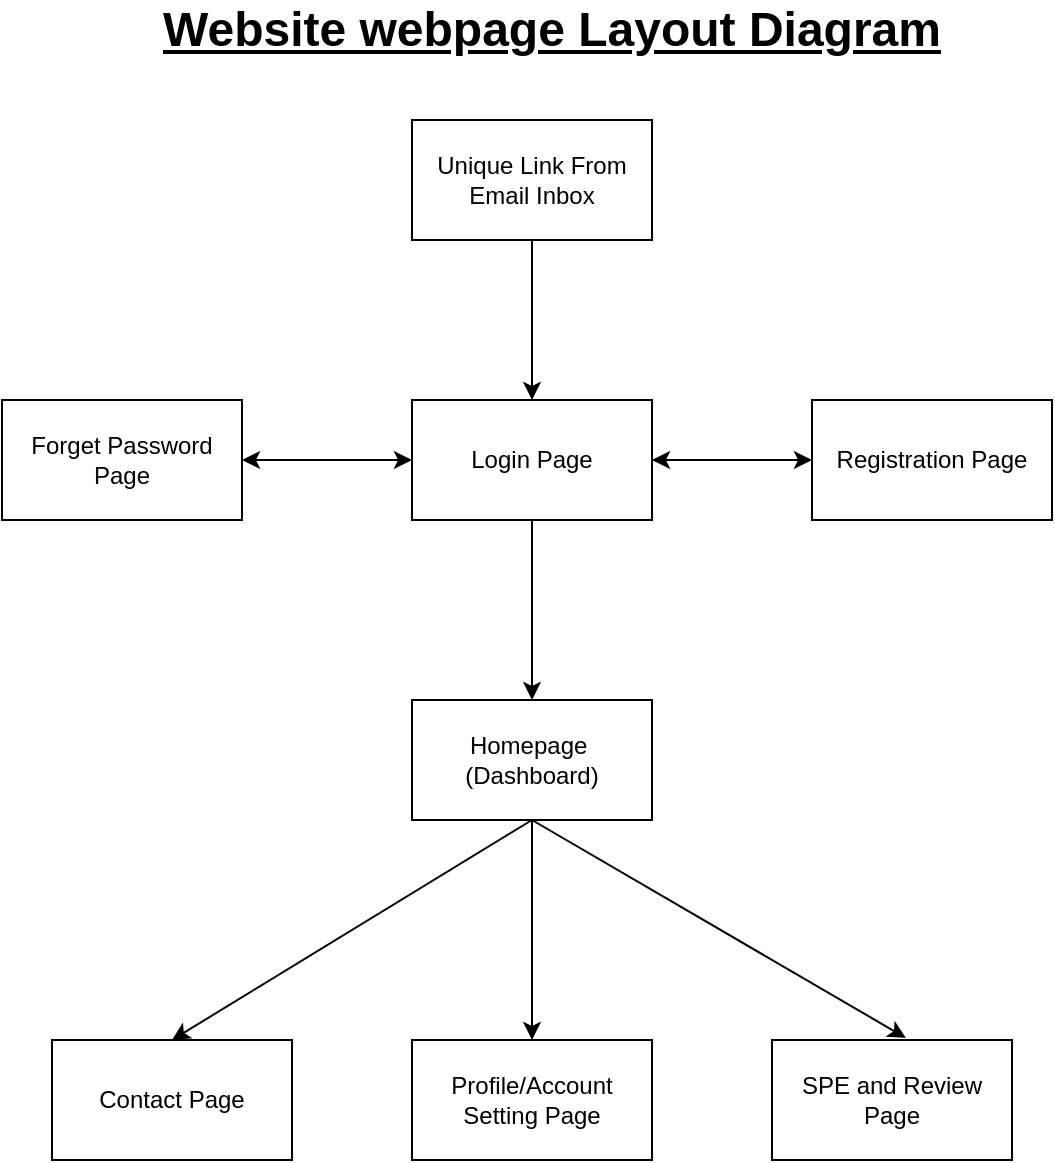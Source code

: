 <mxfile version="16.5.4" type="device"><diagram id="Llk_0ZpvyDfVwIssrl8z" name="Page-1"><mxGraphModel dx="1422" dy="762" grid="1" gridSize="10" guides="1" tooltips="1" connect="1" arrows="1" fold="1" page="1" pageScale="1" pageWidth="850" pageHeight="1100" math="0" shadow="0"><root><mxCell id="0"/><mxCell id="1" parent="0"/><mxCell id="DvxFADsgE8t4_UxrSaJZ-1" value="Login Page" style="rounded=0;whiteSpace=wrap;html=1;" parent="1" vertex="1"><mxGeometry x="355" y="280" width="120" height="60" as="geometry"/></mxCell><mxCell id="DvxFADsgE8t4_UxrSaJZ-2" value="&lt;font style=&quot;font-size: 24px&quot;&gt;&lt;u&gt;&lt;b&gt;Website webpage Layout Diagram&lt;/b&gt;&lt;/u&gt;&lt;/font&gt;" style="text;html=1;strokeColor=none;fillColor=none;align=center;verticalAlign=middle;whiteSpace=wrap;rounded=0;" parent="1" vertex="1"><mxGeometry x="225" y="80" width="400" height="30" as="geometry"/></mxCell><mxCell id="DvxFADsgE8t4_UxrSaJZ-3" value="Registration Page" style="rounded=0;whiteSpace=wrap;html=1;" parent="1" vertex="1"><mxGeometry x="555" y="280" width="120" height="60" as="geometry"/></mxCell><mxCell id="DvxFADsgE8t4_UxrSaJZ-4" value="Homepage&amp;nbsp;&lt;br&gt;(Dashboard)" style="rounded=0;whiteSpace=wrap;html=1;" parent="1" vertex="1"><mxGeometry x="355" y="430" width="120" height="60" as="geometry"/></mxCell><mxCell id="DvxFADsgE8t4_UxrSaJZ-9" value="Profile/Account Setting Page" style="rounded=0;whiteSpace=wrap;html=1;" parent="1" vertex="1"><mxGeometry x="355" y="600" width="120" height="60" as="geometry"/></mxCell><mxCell id="DvxFADsgE8t4_UxrSaJZ-10" value="Contact Page" style="rounded=0;whiteSpace=wrap;html=1;" parent="1" vertex="1"><mxGeometry x="175" y="600" width="120" height="60" as="geometry"/></mxCell><mxCell id="DvxFADsgE8t4_UxrSaJZ-12" value="SPE and Review Page" style="rounded=0;whiteSpace=wrap;html=1;" parent="1" vertex="1"><mxGeometry x="535" y="600" width="120" height="60" as="geometry"/></mxCell><mxCell id="DvxFADsgE8t4_UxrSaJZ-13" value="" style="endArrow=classic;html=1;rounded=0;fontSize=24;exitX=0.5;exitY=1;exitDx=0;exitDy=0;" parent="1" source="DvxFADsgE8t4_UxrSaJZ-1" target="DvxFADsgE8t4_UxrSaJZ-4" edge="1"><mxGeometry width="50" height="50" relative="1" as="geometry"><mxPoint x="425" y="370" as="sourcePoint"/><mxPoint x="445" y="410" as="targetPoint"/></mxGeometry></mxCell><mxCell id="DvxFADsgE8t4_UxrSaJZ-15" value="" style="endArrow=classic;html=1;rounded=0;fontSize=24;exitX=0.5;exitY=1;exitDx=0;exitDy=0;entryX=0.5;entryY=0;entryDx=0;entryDy=0;" parent="1" source="DvxFADsgE8t4_UxrSaJZ-4" target="DvxFADsgE8t4_UxrSaJZ-10" edge="1"><mxGeometry width="50" height="50" relative="1" as="geometry"><mxPoint x="395" y="660" as="sourcePoint"/><mxPoint x="445" y="610" as="targetPoint"/></mxGeometry></mxCell><mxCell id="DvxFADsgE8t4_UxrSaJZ-16" value="" style="endArrow=classic;html=1;rounded=0;fontSize=24;exitX=0.5;exitY=1;exitDx=0;exitDy=0;entryX=0.5;entryY=0;entryDx=0;entryDy=0;" parent="1" source="DvxFADsgE8t4_UxrSaJZ-4" target="DvxFADsgE8t4_UxrSaJZ-9" edge="1"><mxGeometry width="50" height="50" relative="1" as="geometry"><mxPoint x="395" y="660" as="sourcePoint"/><mxPoint x="445" y="610" as="targetPoint"/></mxGeometry></mxCell><mxCell id="DvxFADsgE8t4_UxrSaJZ-17" value="" style="endArrow=classic;html=1;rounded=0;fontSize=24;entryX=0.558;entryY=-0.017;entryDx=0;entryDy=0;entryPerimeter=0;" parent="1" target="DvxFADsgE8t4_UxrSaJZ-12" edge="1"><mxGeometry width="50" height="50" relative="1" as="geometry"><mxPoint x="415" y="490" as="sourcePoint"/><mxPoint x="465" y="480" as="targetPoint"/></mxGeometry></mxCell><mxCell id="DvxFADsgE8t4_UxrSaJZ-18" value="" style="endArrow=classic;startArrow=classic;html=1;rounded=0;fontSize=24;entryX=0;entryY=0.5;entryDx=0;entryDy=0;exitX=1;exitY=0.5;exitDx=0;exitDy=0;" parent="1" source="DvxFADsgE8t4_UxrSaJZ-1" target="DvxFADsgE8t4_UxrSaJZ-3" edge="1"><mxGeometry width="50" height="50" relative="1" as="geometry"><mxPoint x="465" y="340" as="sourcePoint"/><mxPoint x="515" y="290" as="targetPoint"/></mxGeometry></mxCell><mxCell id="DvxFADsgE8t4_UxrSaJZ-20" value="Unique Link From Email Inbox" style="rounded=0;whiteSpace=wrap;html=1;" parent="1" vertex="1"><mxGeometry x="355" y="140" width="120" height="60" as="geometry"/></mxCell><mxCell id="DvxFADsgE8t4_UxrSaJZ-25" value="" style="endArrow=classic;html=1;rounded=0;fontSize=24;exitX=0.5;exitY=1;exitDx=0;exitDy=0;" parent="1" source="DvxFADsgE8t4_UxrSaJZ-20" target="DvxFADsgE8t4_UxrSaJZ-1" edge="1"><mxGeometry width="50" height="50" relative="1" as="geometry"><mxPoint x="410" y="240" as="sourcePoint"/><mxPoint x="460" y="190" as="targetPoint"/></mxGeometry></mxCell><mxCell id="Bxr0dkrF82bJnZMy35R5-1" value="Forget Password&lt;br&gt;Page" style="rounded=0;whiteSpace=wrap;html=1;" vertex="1" parent="1"><mxGeometry x="150" y="280" width="120" height="60" as="geometry"/></mxCell><mxCell id="Bxr0dkrF82bJnZMy35R5-2" value="" style="endArrow=classic;startArrow=classic;html=1;rounded=0;entryX=0;entryY=0.5;entryDx=0;entryDy=0;exitX=1;exitY=0.5;exitDx=0;exitDy=0;" edge="1" parent="1" source="Bxr0dkrF82bJnZMy35R5-1" target="DvxFADsgE8t4_UxrSaJZ-1"><mxGeometry width="50" height="50" relative="1" as="geometry"><mxPoint x="290" y="310" as="sourcePoint"/><mxPoint x="360" y="300" as="targetPoint"/></mxGeometry></mxCell></root></mxGraphModel></diagram></mxfile>